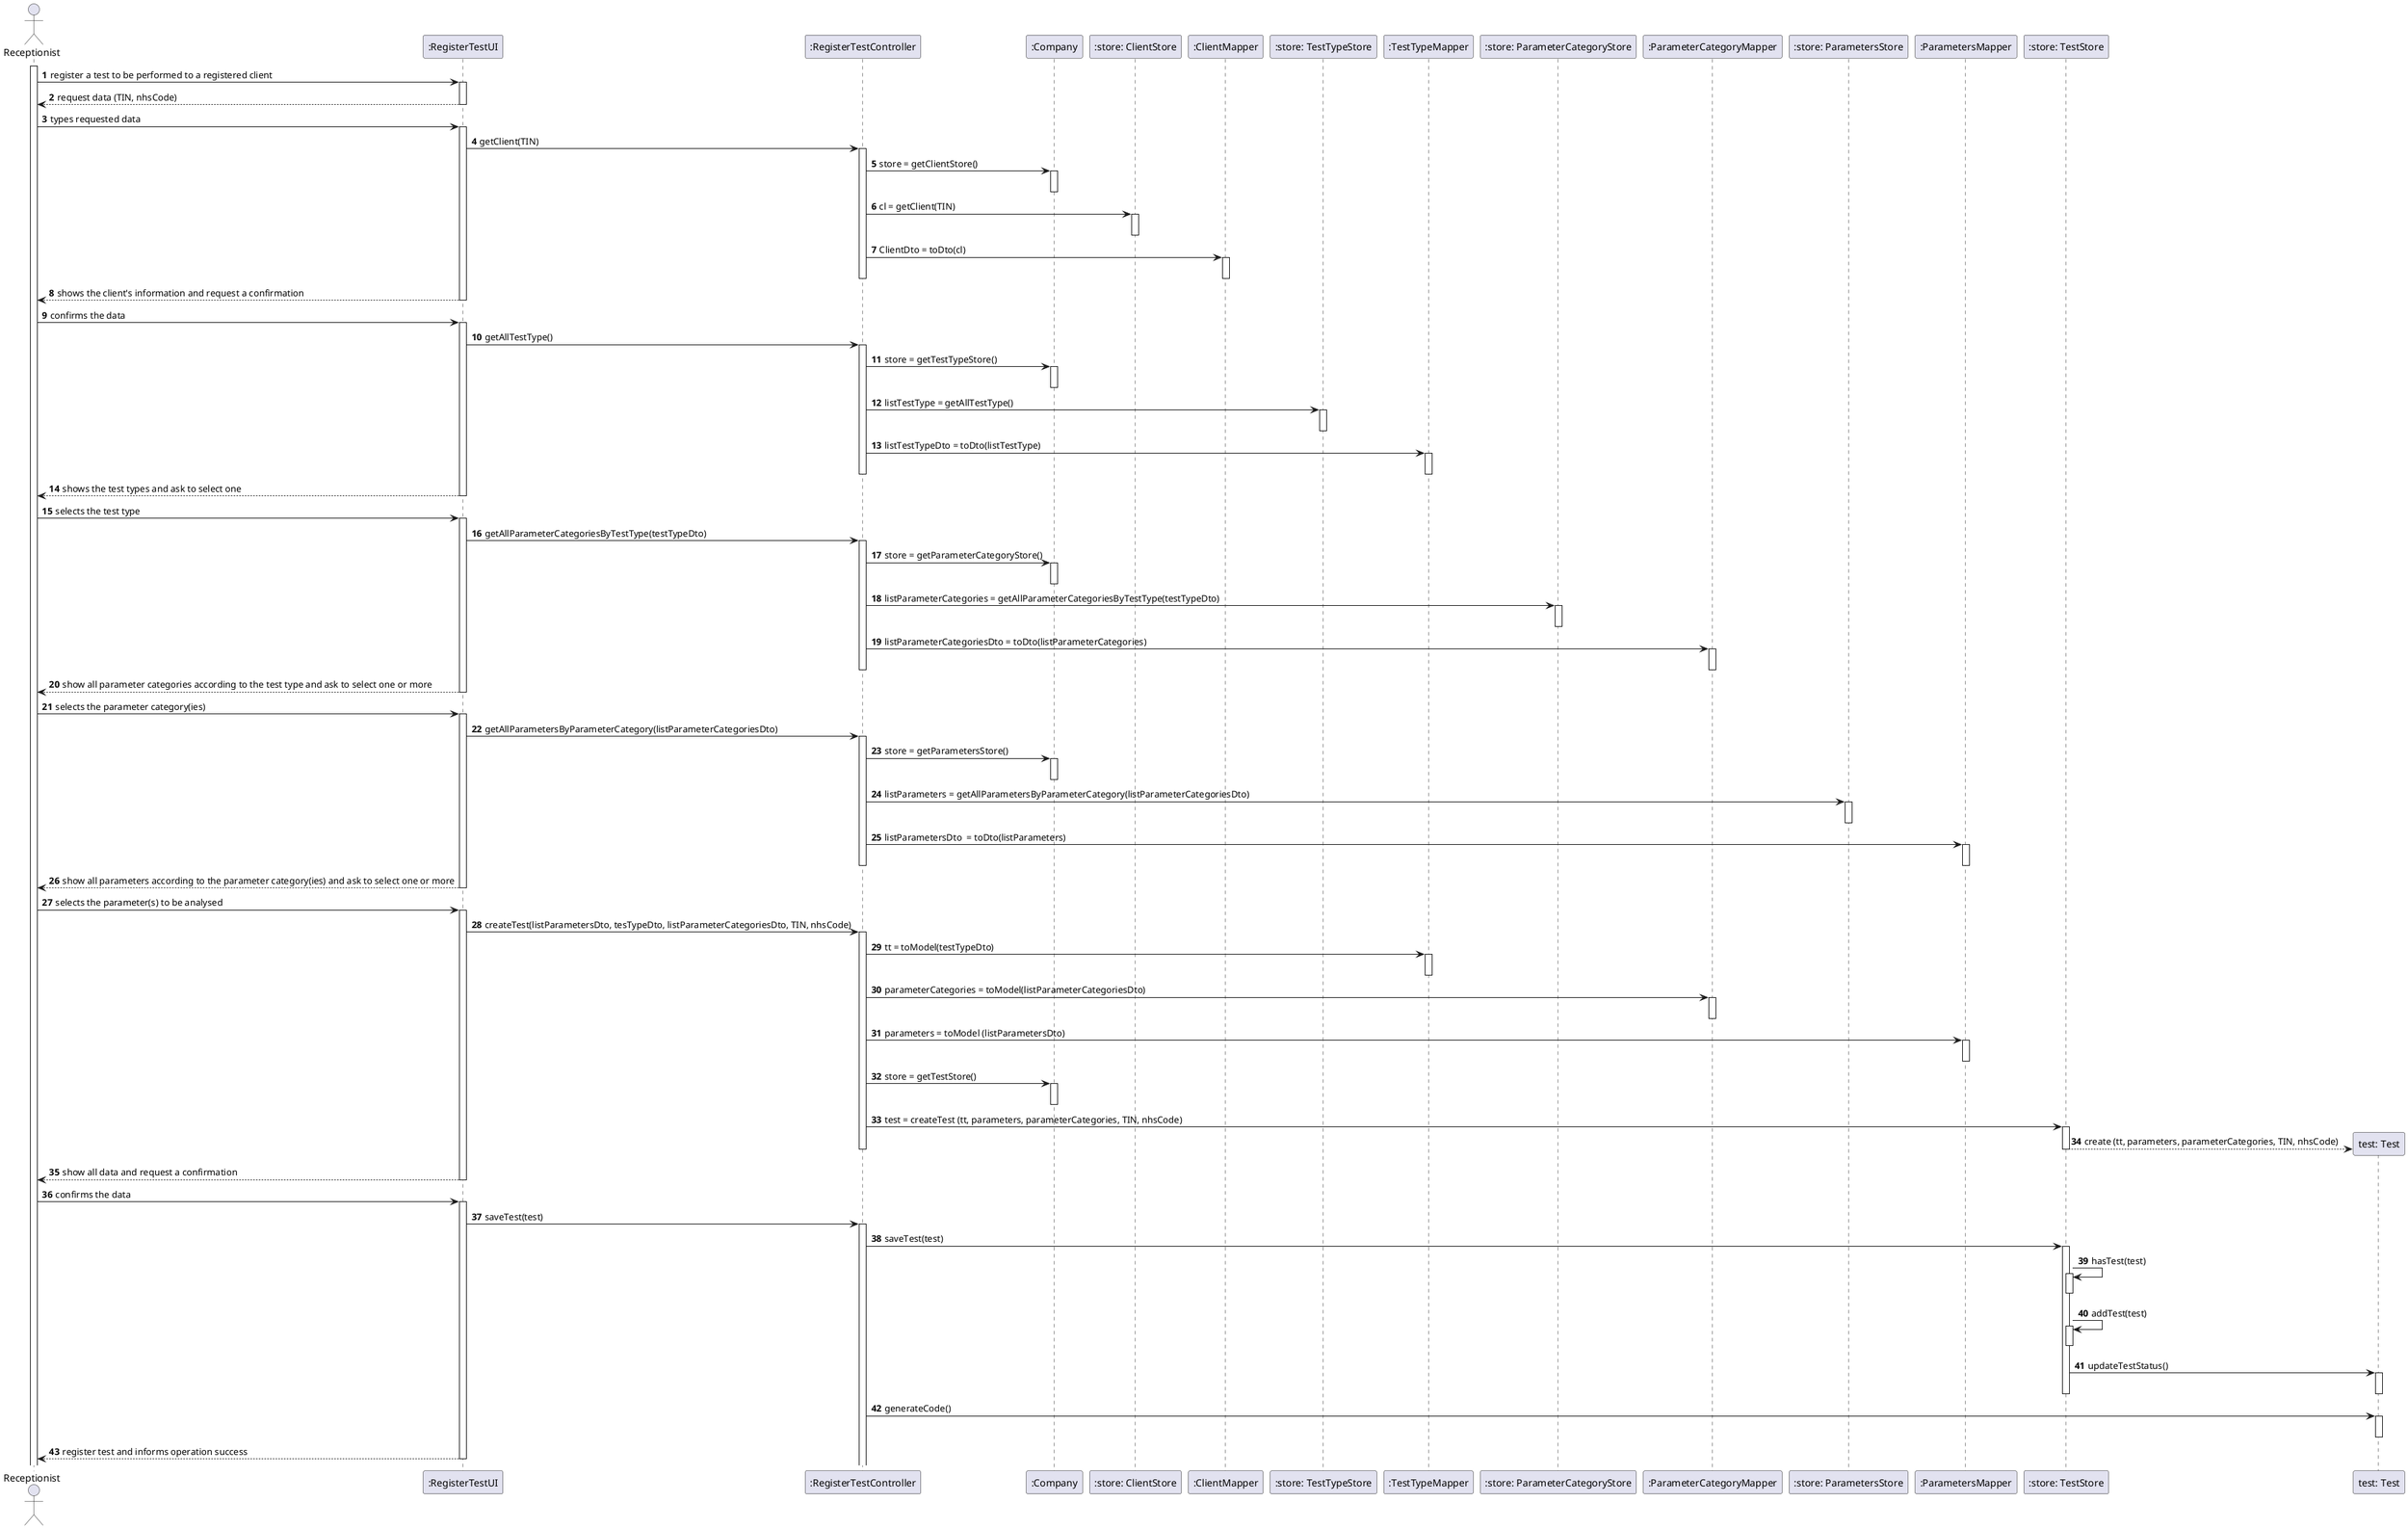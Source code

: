 @startuml
'https://plantuml.com/sequence-diagram

autonumber

actor "Receptionist" as R
activate R


R -> ":RegisterTestUI" : register a test to be performed to a registered client
activate ":RegisterTestUI"
":RegisterTestUI" --> R: request data (TIN, nhsCode)
deactivate ":RegisterTestUI"
R -> ":RegisterTestUI" : types requested data


activate ":RegisterTestUI"


":RegisterTestUI" -> ":RegisterTestController": getClient(TIN)


activate ":RegisterTestController"
":RegisterTestController" -> ":Company" : store = getClientStore()
activate ":Company"
deactivate ":Company"

":RegisterTestController" -> ":store: ClientStore" : cl = getClient(TIN)
activate ":store: ClientStore"
deactivate ":store: ClientStore"

":RegisterTestController" -> ":ClientMapper" : ClientDto = toDto(cl)
activate ":ClientMapper"
deactivate ":ClientMapper"

deactivate ":RegisterTestController"

":RegisterTestUI" --> R: shows the client's information and request a confirmation
deactivate ":RegisterTestUI"

R -> ":RegisterTestUI" : confirms the data
activate ":RegisterTestUI"


":RegisterTestUI" -> ":RegisterTestController": getAllTestType()
activate ":RegisterTestController"
":RegisterTestController" -> ":Company": store = getTestTypeStore()
activate ":Company"

deactivate ":Company"
":RegisterTestController" -> ":store: TestTypeStore": listTestType = getAllTestType()
activate ":store: TestTypeStore"
deactivate ":store: TestTypeStore"

":RegisterTestController" -> ":TestTypeMapper": listTestTypeDto = toDto(listTestType)
activate ":TestTypeMapper"
deactivate ":TestTypeMapper"
deactivate ":RegisterTestController"
":RegisterTestUI" --> R: shows the test types and ask to select one
deactivate ":RegisterTestUI"

R -> ":RegisterTestUI": selects the test type
activate ":RegisterTestUI"

":RegisterTestUI" -> ":RegisterTestController": getAllParameterCategoriesByTestType(testTypeDto)
activate ":RegisterTestController"
":RegisterTestController" -> ":Company" : store = getParameterCategoryStore()
activate ":Company"

deactivate ":Company"
":RegisterTestController" -> ":store: ParameterCategoryStore": listParameterCategories = getAllParameterCategoriesByTestType(testTypeDto)
activate ":store: ParameterCategoryStore"
deactivate ":store: ParameterCategoryStore"

":RegisterTestController" -> ":ParameterCategoryMapper": listParameterCategoriesDto = toDto(listParameterCategories)
activate ":ParameterCategoryMapper"
deactivate ":ParameterCategoryMapper"
deactivate ":RegisterTestController"
":RegisterTestUI" --> R: show all parameter categories according to the test type and ask to select one or more
deactivate ":RegisterTestUI"

R -> ":RegisterTestUI": selects the parameter category(ies)
activate ":RegisterTestUI"

":RegisterTestUI" -> ":RegisterTestController": getAllParametersByParameterCategory(listParameterCategoriesDto)
activate ":RegisterTestController"
":RegisterTestController" -> ":Company": store = getParametersStore()
activate ":Company"
deactivate ":Company"

":RegisterTestController" -> ":store: ParametersStore": listParameters = getAllParametersByParameterCategory(listParameterCategoriesDto)
activate ":store: ParametersStore"
deactivate ":store: ParametersStore"

":RegisterTestController" -> ":ParametersMapper": listParametersDto  = toDto(listParameters)
activate ":ParametersMapper"
deactivate ":ParametersMapper"

deactivate ":RegisterTestController"

":RegisterTestUI" --> R: show all parameters according to the parameter category(ies) and ask to select one or more
deactivate ":RegisterTestUI"

R -> ":RegisterTestUI": selects the parameter(s) to be analysed
activate ":RegisterTestUI"







":RegisterTestUI" -> ":RegisterTestController": createTest(listParametersDto, tesTypeDto, listParameterCategoriesDto, TIN, nhsCode)
activate ":RegisterTestController"

":RegisterTestController" -> ":TestTypeMapper": tt = toModel(testTypeDto)
activate ":TestTypeMapper"
deactivate ":TestTypeMapper"

":RegisterTestController" -> ":ParameterCategoryMapper": parameterCategories = toModel(listParameterCategoriesDto)
activate ":ParameterCategoryMapper"
deactivate ":ParameterCategoryMapper"


":RegisterTestController" -> ":ParametersMapper": parameters = toModel (listParametersDto)
activate ":ParametersMapper"
deactivate ":ParametersMapper"






":RegisterTestController" -> ":Company" ++: store = getTestStore()
deactivate ":Company"

":RegisterTestController" -> ":store: TestStore" ++: test = createTest (tt, parameters, parameterCategories, TIN, nhsCode)

create "test: Test"

":store: TestStore" --> "test: Test" : create (tt, parameters, parameterCategories, TIN, nhsCode)
deactivate ":store: TestStore"
deactivate ":RegisterTestController"

":RegisterTestUI" --> R: show all data and request a confirmation
deactivate ":RegisterTestUI"

R -> ":RegisterTestUI" : confirms the data
activate ":RegisterTestUI"

":RegisterTestUI" -> ":RegisterTestController": saveTest(test)

activate ":RegisterTestController"

":RegisterTestController" -> ":store: TestStore" : saveTest(test)

activate ":store: TestStore"

":store: TestStore" -> ":store: TestStore": hasTest(test)
activate ":store: TestStore"
deactivate ":store: TestStore"
":store: TestStore" -> ":store: TestStore": addTest(test)
activate ":store: TestStore"
deactivate ":store: TestStore"
":store: TestStore" -> "test: Test": updateTestStatus()
activate "test: Test"
deactivate "test: Test"


deactivate ":store: TestStore"

":RegisterTestController" -> "test: Test" : generateCode()

activate "test: Test"
deactivate "test: Test"


":RegisterTestUI" --> R: register test and informs operation success
deactivate ":RegisterTestUI"
@enduml